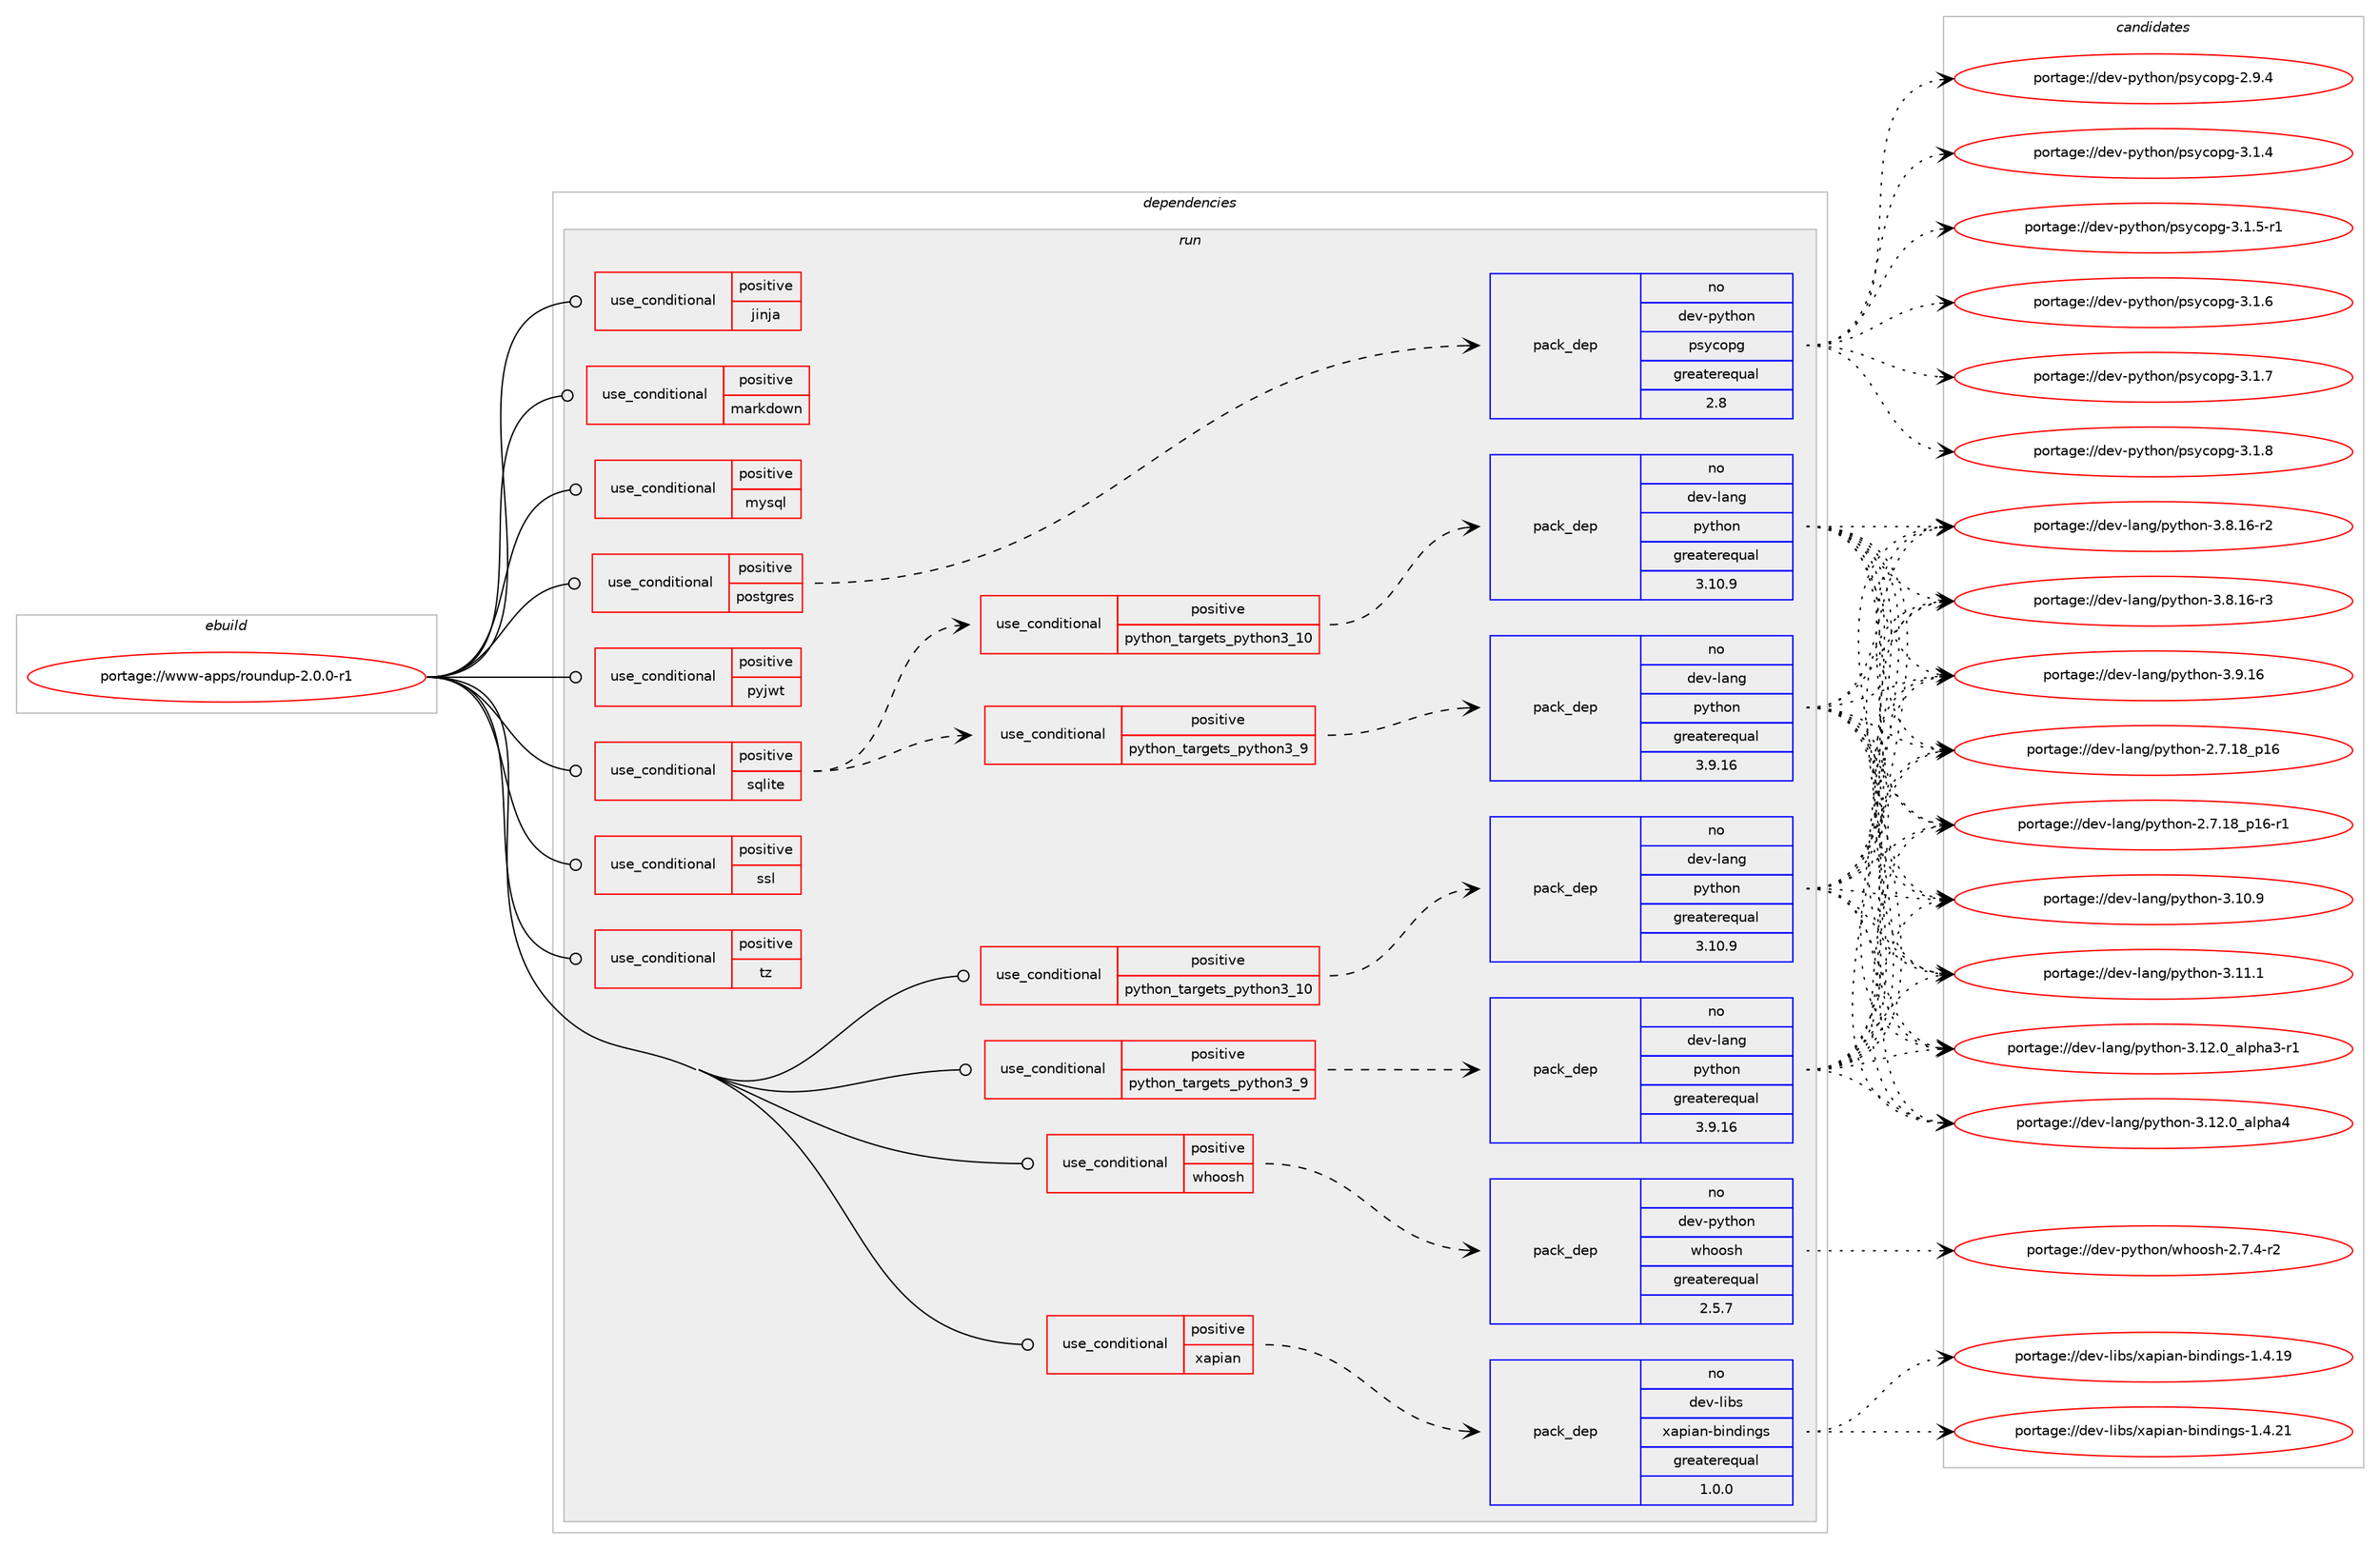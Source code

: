 digraph prolog {

# *************
# Graph options
# *************

newrank=true;
concentrate=true;
compound=true;
graph [rankdir=LR,fontname=Helvetica,fontsize=10,ranksep=1.5];#, ranksep=2.5, nodesep=0.2];
edge  [arrowhead=vee];
node  [fontname=Helvetica,fontsize=10];

# **********
# The ebuild
# **********

subgraph cluster_leftcol {
color=gray;
rank=same;
label=<<i>ebuild</i>>;
id [label="portage://www-apps/roundup-2.0.0-r1", color=red, width=4, href="../www-apps/roundup-2.0.0-r1.svg"];
}

# ****************
# The dependencies
# ****************

subgraph cluster_midcol {
color=gray;
label=<<i>dependencies</i>>;
subgraph cluster_compile {
fillcolor="#eeeeee";
style=filled;
label=<<i>compile</i>>;
}
subgraph cluster_compileandrun {
fillcolor="#eeeeee";
style=filled;
label=<<i>compile and run</i>>;
}
subgraph cluster_run {
fillcolor="#eeeeee";
style=filled;
label=<<i>run</i>>;
subgraph cond5267 {
dependency8433 [label=<<TABLE BORDER="0" CELLBORDER="1" CELLSPACING="0" CELLPADDING="4"><TR><TD ROWSPAN="3" CELLPADDING="10">use_conditional</TD></TR><TR><TD>positive</TD></TR><TR><TD>jinja</TD></TR></TABLE>>, shape=none, color=red];
# *** BEGIN UNKNOWN DEPENDENCY TYPE (TODO) ***
# dependency8433 -> package_dependency(portage://www-apps/roundup-2.0.0-r1,run,no,dev-python,jinja,none,[,,],[],[use(optenable(python_targets_python3_9),negative),use(optenable(python_targets_python3_10),negative)])
# *** END UNKNOWN DEPENDENCY TYPE (TODO) ***

}
id:e -> dependency8433:w [weight=20,style="solid",arrowhead="odot"];
subgraph cond5268 {
dependency8434 [label=<<TABLE BORDER="0" CELLBORDER="1" CELLSPACING="0" CELLPADDING="4"><TR><TD ROWSPAN="3" CELLPADDING="10">use_conditional</TD></TR><TR><TD>positive</TD></TR><TR><TD>markdown</TD></TR></TABLE>>, shape=none, color=red];
# *** BEGIN UNKNOWN DEPENDENCY TYPE (TODO) ***
# dependency8434 -> package_dependency(portage://www-apps/roundup-2.0.0-r1,run,no,dev-python,markdown,none,[,,],[],[use(optenable(python_targets_python3_9),negative),use(optenable(python_targets_python3_10),negative)])
# *** END UNKNOWN DEPENDENCY TYPE (TODO) ***

# *** BEGIN UNKNOWN DEPENDENCY TYPE (TODO) ***
# dependency8434 -> package_dependency(portage://www-apps/roundup-2.0.0-r1,run,no,dev-python,markdown2,none,[,,],[],[use(optenable(python_targets_python3_9),negative),use(optenable(python_targets_python3_10),negative)])
# *** END UNKNOWN DEPENDENCY TYPE (TODO) ***

# *** BEGIN UNKNOWN DEPENDENCY TYPE (TODO) ***
# dependency8434 -> package_dependency(portage://www-apps/roundup-2.0.0-r1,run,no,dev-python,mistune,none,[,,],[],[use(optenable(python_targets_python3_9),negative),use(optenable(python_targets_python3_10),negative)])
# *** END UNKNOWN DEPENDENCY TYPE (TODO) ***

}
id:e -> dependency8434:w [weight=20,style="solid",arrowhead="odot"];
subgraph cond5269 {
dependency8435 [label=<<TABLE BORDER="0" CELLBORDER="1" CELLSPACING="0" CELLPADDING="4"><TR><TD ROWSPAN="3" CELLPADDING="10">use_conditional</TD></TR><TR><TD>positive</TD></TR><TR><TD>mysql</TD></TR></TABLE>>, shape=none, color=red];
# *** BEGIN UNKNOWN DEPENDENCY TYPE (TODO) ***
# dependency8435 -> package_dependency(portage://www-apps/roundup-2.0.0-r1,run,no,dev-python,mysqlclient,none,[,,],[],[use(optenable(python_targets_python3_9),negative),use(optenable(python_targets_python3_10),negative)])
# *** END UNKNOWN DEPENDENCY TYPE (TODO) ***

}
id:e -> dependency8435:w [weight=20,style="solid",arrowhead="odot"];
subgraph cond5270 {
dependency8436 [label=<<TABLE BORDER="0" CELLBORDER="1" CELLSPACING="0" CELLPADDING="4"><TR><TD ROWSPAN="3" CELLPADDING="10">use_conditional</TD></TR><TR><TD>positive</TD></TR><TR><TD>postgres</TD></TR></TABLE>>, shape=none, color=red];
subgraph pack3051 {
dependency8437 [label=<<TABLE BORDER="0" CELLBORDER="1" CELLSPACING="0" CELLPADDING="4" WIDTH="220"><TR><TD ROWSPAN="6" CELLPADDING="30">pack_dep</TD></TR><TR><TD WIDTH="110">no</TD></TR><TR><TD>dev-python</TD></TR><TR><TD>psycopg</TD></TR><TR><TD>greaterequal</TD></TR><TR><TD>2.8</TD></TR></TABLE>>, shape=none, color=blue];
}
dependency8436:e -> dependency8437:w [weight=20,style="dashed",arrowhead="vee"];
}
id:e -> dependency8436:w [weight=20,style="solid",arrowhead="odot"];
subgraph cond5271 {
dependency8438 [label=<<TABLE BORDER="0" CELLBORDER="1" CELLSPACING="0" CELLPADDING="4"><TR><TD ROWSPAN="3" CELLPADDING="10">use_conditional</TD></TR><TR><TD>positive</TD></TR><TR><TD>pyjwt</TD></TR></TABLE>>, shape=none, color=red];
# *** BEGIN UNKNOWN DEPENDENCY TYPE (TODO) ***
# dependency8438 -> package_dependency(portage://www-apps/roundup-2.0.0-r1,run,no,dev-python,pyjwt,none,[,,],[],[use(optenable(python_targets_python3_9),negative),use(optenable(python_targets_python3_10),negative)])
# *** END UNKNOWN DEPENDENCY TYPE (TODO) ***

}
id:e -> dependency8438:w [weight=20,style="solid",arrowhead="odot"];
subgraph cond5272 {
dependency8439 [label=<<TABLE BORDER="0" CELLBORDER="1" CELLSPACING="0" CELLPADDING="4"><TR><TD ROWSPAN="3" CELLPADDING="10">use_conditional</TD></TR><TR><TD>positive</TD></TR><TR><TD>python_targets_python3_10</TD></TR></TABLE>>, shape=none, color=red];
subgraph pack3052 {
dependency8440 [label=<<TABLE BORDER="0" CELLBORDER="1" CELLSPACING="0" CELLPADDING="4" WIDTH="220"><TR><TD ROWSPAN="6" CELLPADDING="30">pack_dep</TD></TR><TR><TD WIDTH="110">no</TD></TR><TR><TD>dev-lang</TD></TR><TR><TD>python</TD></TR><TR><TD>greaterequal</TD></TR><TR><TD>3.10.9</TD></TR></TABLE>>, shape=none, color=blue];
}
dependency8439:e -> dependency8440:w [weight=20,style="dashed",arrowhead="vee"];
}
id:e -> dependency8439:w [weight=20,style="solid",arrowhead="odot"];
subgraph cond5273 {
dependency8441 [label=<<TABLE BORDER="0" CELLBORDER="1" CELLSPACING="0" CELLPADDING="4"><TR><TD ROWSPAN="3" CELLPADDING="10">use_conditional</TD></TR><TR><TD>positive</TD></TR><TR><TD>python_targets_python3_9</TD></TR></TABLE>>, shape=none, color=red];
subgraph pack3053 {
dependency8442 [label=<<TABLE BORDER="0" CELLBORDER="1" CELLSPACING="0" CELLPADDING="4" WIDTH="220"><TR><TD ROWSPAN="6" CELLPADDING="30">pack_dep</TD></TR><TR><TD WIDTH="110">no</TD></TR><TR><TD>dev-lang</TD></TR><TR><TD>python</TD></TR><TR><TD>greaterequal</TD></TR><TR><TD>3.9.16</TD></TR></TABLE>>, shape=none, color=blue];
}
dependency8441:e -> dependency8442:w [weight=20,style="dashed",arrowhead="vee"];
}
id:e -> dependency8441:w [weight=20,style="solid",arrowhead="odot"];
subgraph cond5274 {
dependency8443 [label=<<TABLE BORDER="0" CELLBORDER="1" CELLSPACING="0" CELLPADDING="4"><TR><TD ROWSPAN="3" CELLPADDING="10">use_conditional</TD></TR><TR><TD>positive</TD></TR><TR><TD>sqlite</TD></TR></TABLE>>, shape=none, color=red];
subgraph cond5275 {
dependency8444 [label=<<TABLE BORDER="0" CELLBORDER="1" CELLSPACING="0" CELLPADDING="4"><TR><TD ROWSPAN="3" CELLPADDING="10">use_conditional</TD></TR><TR><TD>positive</TD></TR><TR><TD>python_targets_python3_9</TD></TR></TABLE>>, shape=none, color=red];
subgraph pack3054 {
dependency8445 [label=<<TABLE BORDER="0" CELLBORDER="1" CELLSPACING="0" CELLPADDING="4" WIDTH="220"><TR><TD ROWSPAN="6" CELLPADDING="30">pack_dep</TD></TR><TR><TD WIDTH="110">no</TD></TR><TR><TD>dev-lang</TD></TR><TR><TD>python</TD></TR><TR><TD>greaterequal</TD></TR><TR><TD>3.9.16</TD></TR></TABLE>>, shape=none, color=blue];
}
dependency8444:e -> dependency8445:w [weight=20,style="dashed",arrowhead="vee"];
}
dependency8443:e -> dependency8444:w [weight=20,style="dashed",arrowhead="vee"];
subgraph cond5276 {
dependency8446 [label=<<TABLE BORDER="0" CELLBORDER="1" CELLSPACING="0" CELLPADDING="4"><TR><TD ROWSPAN="3" CELLPADDING="10">use_conditional</TD></TR><TR><TD>positive</TD></TR><TR><TD>python_targets_python3_10</TD></TR></TABLE>>, shape=none, color=red];
subgraph pack3055 {
dependency8447 [label=<<TABLE BORDER="0" CELLBORDER="1" CELLSPACING="0" CELLPADDING="4" WIDTH="220"><TR><TD ROWSPAN="6" CELLPADDING="30">pack_dep</TD></TR><TR><TD WIDTH="110">no</TD></TR><TR><TD>dev-lang</TD></TR><TR><TD>python</TD></TR><TR><TD>greaterequal</TD></TR><TR><TD>3.10.9</TD></TR></TABLE>>, shape=none, color=blue];
}
dependency8446:e -> dependency8447:w [weight=20,style="dashed",arrowhead="vee"];
}
dependency8443:e -> dependency8446:w [weight=20,style="dashed",arrowhead="vee"];
}
id:e -> dependency8443:w [weight=20,style="solid",arrowhead="odot"];
subgraph cond5277 {
dependency8448 [label=<<TABLE BORDER="0" CELLBORDER="1" CELLSPACING="0" CELLPADDING="4"><TR><TD ROWSPAN="3" CELLPADDING="10">use_conditional</TD></TR><TR><TD>positive</TD></TR><TR><TD>ssl</TD></TR></TABLE>>, shape=none, color=red];
# *** BEGIN UNKNOWN DEPENDENCY TYPE (TODO) ***
# dependency8448 -> package_dependency(portage://www-apps/roundup-2.0.0-r1,run,no,dev-python,pyopenssl,none,[,,],[],[use(optenable(python_targets_python3_9),negative),use(optenable(python_targets_python3_10),negative)])
# *** END UNKNOWN DEPENDENCY TYPE (TODO) ***

}
id:e -> dependency8448:w [weight=20,style="solid",arrowhead="odot"];
subgraph cond5278 {
dependency8449 [label=<<TABLE BORDER="0" CELLBORDER="1" CELLSPACING="0" CELLPADDING="4"><TR><TD ROWSPAN="3" CELLPADDING="10">use_conditional</TD></TR><TR><TD>positive</TD></TR><TR><TD>tz</TD></TR></TABLE>>, shape=none, color=red];
# *** BEGIN UNKNOWN DEPENDENCY TYPE (TODO) ***
# dependency8449 -> package_dependency(portage://www-apps/roundup-2.0.0-r1,run,no,dev-python,pytz,none,[,,],[],[use(optenable(python_targets_python3_9),negative),use(optenable(python_targets_python3_10),negative)])
# *** END UNKNOWN DEPENDENCY TYPE (TODO) ***

}
id:e -> dependency8449:w [weight=20,style="solid",arrowhead="odot"];
subgraph cond5279 {
dependency8450 [label=<<TABLE BORDER="0" CELLBORDER="1" CELLSPACING="0" CELLPADDING="4"><TR><TD ROWSPAN="3" CELLPADDING="10">use_conditional</TD></TR><TR><TD>positive</TD></TR><TR><TD>whoosh</TD></TR></TABLE>>, shape=none, color=red];
subgraph pack3056 {
dependency8451 [label=<<TABLE BORDER="0" CELLBORDER="1" CELLSPACING="0" CELLPADDING="4" WIDTH="220"><TR><TD ROWSPAN="6" CELLPADDING="30">pack_dep</TD></TR><TR><TD WIDTH="110">no</TD></TR><TR><TD>dev-python</TD></TR><TR><TD>whoosh</TD></TR><TR><TD>greaterequal</TD></TR><TR><TD>2.5.7</TD></TR></TABLE>>, shape=none, color=blue];
}
dependency8450:e -> dependency8451:w [weight=20,style="dashed",arrowhead="vee"];
}
id:e -> dependency8450:w [weight=20,style="solid",arrowhead="odot"];
subgraph cond5280 {
dependency8452 [label=<<TABLE BORDER="0" CELLBORDER="1" CELLSPACING="0" CELLPADDING="4"><TR><TD ROWSPAN="3" CELLPADDING="10">use_conditional</TD></TR><TR><TD>positive</TD></TR><TR><TD>xapian</TD></TR></TABLE>>, shape=none, color=red];
subgraph pack3057 {
dependency8453 [label=<<TABLE BORDER="0" CELLBORDER="1" CELLSPACING="0" CELLPADDING="4" WIDTH="220"><TR><TD ROWSPAN="6" CELLPADDING="30">pack_dep</TD></TR><TR><TD WIDTH="110">no</TD></TR><TR><TD>dev-libs</TD></TR><TR><TD>xapian-bindings</TD></TR><TR><TD>greaterequal</TD></TR><TR><TD>1.0.0</TD></TR></TABLE>>, shape=none, color=blue];
}
dependency8452:e -> dependency8453:w [weight=20,style="dashed",arrowhead="vee"];
}
id:e -> dependency8452:w [weight=20,style="solid",arrowhead="odot"];
}
}

# **************
# The candidates
# **************

subgraph cluster_choices {
rank=same;
color=gray;
label=<<i>candidates</i>>;

subgraph choice3051 {
color=black;
nodesep=1;
choice100101118451121211161041111104711211512199111112103455046574652 [label="portage://dev-python/psycopg-2.9.4", color=red, width=4,href="../dev-python/psycopg-2.9.4.svg"];
choice100101118451121211161041111104711211512199111112103455146494652 [label="portage://dev-python/psycopg-3.1.4", color=red, width=4,href="../dev-python/psycopg-3.1.4.svg"];
choice1001011184511212111610411111047112115121991111121034551464946534511449 [label="portage://dev-python/psycopg-3.1.5-r1", color=red, width=4,href="../dev-python/psycopg-3.1.5-r1.svg"];
choice100101118451121211161041111104711211512199111112103455146494654 [label="portage://dev-python/psycopg-3.1.6", color=red, width=4,href="../dev-python/psycopg-3.1.6.svg"];
choice100101118451121211161041111104711211512199111112103455146494655 [label="portage://dev-python/psycopg-3.1.7", color=red, width=4,href="../dev-python/psycopg-3.1.7.svg"];
choice100101118451121211161041111104711211512199111112103455146494656 [label="portage://dev-python/psycopg-3.1.8", color=red, width=4,href="../dev-python/psycopg-3.1.8.svg"];
dependency8437:e -> choice100101118451121211161041111104711211512199111112103455046574652:w [style=dotted,weight="100"];
dependency8437:e -> choice100101118451121211161041111104711211512199111112103455146494652:w [style=dotted,weight="100"];
dependency8437:e -> choice1001011184511212111610411111047112115121991111121034551464946534511449:w [style=dotted,weight="100"];
dependency8437:e -> choice100101118451121211161041111104711211512199111112103455146494654:w [style=dotted,weight="100"];
dependency8437:e -> choice100101118451121211161041111104711211512199111112103455146494655:w [style=dotted,weight="100"];
dependency8437:e -> choice100101118451121211161041111104711211512199111112103455146494656:w [style=dotted,weight="100"];
}
subgraph choice3052 {
color=black;
nodesep=1;
choice10010111845108971101034711212111610411111045504655464956951124954 [label="portage://dev-lang/python-2.7.18_p16", color=red, width=4,href="../dev-lang/python-2.7.18_p16.svg"];
choice100101118451089711010347112121116104111110455046554649569511249544511449 [label="portage://dev-lang/python-2.7.18_p16-r1", color=red, width=4,href="../dev-lang/python-2.7.18_p16-r1.svg"];
choice10010111845108971101034711212111610411111045514649484657 [label="portage://dev-lang/python-3.10.9", color=red, width=4,href="../dev-lang/python-3.10.9.svg"];
choice10010111845108971101034711212111610411111045514649494649 [label="portage://dev-lang/python-3.11.1", color=red, width=4,href="../dev-lang/python-3.11.1.svg"];
choice10010111845108971101034711212111610411111045514649504648959710811210497514511449 [label="portage://dev-lang/python-3.12.0_alpha3-r1", color=red, width=4,href="../dev-lang/python-3.12.0_alpha3-r1.svg"];
choice1001011184510897110103471121211161041111104551464950464895971081121049752 [label="portage://dev-lang/python-3.12.0_alpha4", color=red, width=4,href="../dev-lang/python-3.12.0_alpha4.svg"];
choice100101118451089711010347112121116104111110455146564649544511450 [label="portage://dev-lang/python-3.8.16-r2", color=red, width=4,href="../dev-lang/python-3.8.16-r2.svg"];
choice100101118451089711010347112121116104111110455146564649544511451 [label="portage://dev-lang/python-3.8.16-r3", color=red, width=4,href="../dev-lang/python-3.8.16-r3.svg"];
choice10010111845108971101034711212111610411111045514657464954 [label="portage://dev-lang/python-3.9.16", color=red, width=4,href="../dev-lang/python-3.9.16.svg"];
dependency8440:e -> choice10010111845108971101034711212111610411111045504655464956951124954:w [style=dotted,weight="100"];
dependency8440:e -> choice100101118451089711010347112121116104111110455046554649569511249544511449:w [style=dotted,weight="100"];
dependency8440:e -> choice10010111845108971101034711212111610411111045514649484657:w [style=dotted,weight="100"];
dependency8440:e -> choice10010111845108971101034711212111610411111045514649494649:w [style=dotted,weight="100"];
dependency8440:e -> choice10010111845108971101034711212111610411111045514649504648959710811210497514511449:w [style=dotted,weight="100"];
dependency8440:e -> choice1001011184510897110103471121211161041111104551464950464895971081121049752:w [style=dotted,weight="100"];
dependency8440:e -> choice100101118451089711010347112121116104111110455146564649544511450:w [style=dotted,weight="100"];
dependency8440:e -> choice100101118451089711010347112121116104111110455146564649544511451:w [style=dotted,weight="100"];
dependency8440:e -> choice10010111845108971101034711212111610411111045514657464954:w [style=dotted,weight="100"];
}
subgraph choice3053 {
color=black;
nodesep=1;
choice10010111845108971101034711212111610411111045504655464956951124954 [label="portage://dev-lang/python-2.7.18_p16", color=red, width=4,href="../dev-lang/python-2.7.18_p16.svg"];
choice100101118451089711010347112121116104111110455046554649569511249544511449 [label="portage://dev-lang/python-2.7.18_p16-r1", color=red, width=4,href="../dev-lang/python-2.7.18_p16-r1.svg"];
choice10010111845108971101034711212111610411111045514649484657 [label="portage://dev-lang/python-3.10.9", color=red, width=4,href="../dev-lang/python-3.10.9.svg"];
choice10010111845108971101034711212111610411111045514649494649 [label="portage://dev-lang/python-3.11.1", color=red, width=4,href="../dev-lang/python-3.11.1.svg"];
choice10010111845108971101034711212111610411111045514649504648959710811210497514511449 [label="portage://dev-lang/python-3.12.0_alpha3-r1", color=red, width=4,href="../dev-lang/python-3.12.0_alpha3-r1.svg"];
choice1001011184510897110103471121211161041111104551464950464895971081121049752 [label="portage://dev-lang/python-3.12.0_alpha4", color=red, width=4,href="../dev-lang/python-3.12.0_alpha4.svg"];
choice100101118451089711010347112121116104111110455146564649544511450 [label="portage://dev-lang/python-3.8.16-r2", color=red, width=4,href="../dev-lang/python-3.8.16-r2.svg"];
choice100101118451089711010347112121116104111110455146564649544511451 [label="portage://dev-lang/python-3.8.16-r3", color=red, width=4,href="../dev-lang/python-3.8.16-r3.svg"];
choice10010111845108971101034711212111610411111045514657464954 [label="portage://dev-lang/python-3.9.16", color=red, width=4,href="../dev-lang/python-3.9.16.svg"];
dependency8442:e -> choice10010111845108971101034711212111610411111045504655464956951124954:w [style=dotted,weight="100"];
dependency8442:e -> choice100101118451089711010347112121116104111110455046554649569511249544511449:w [style=dotted,weight="100"];
dependency8442:e -> choice10010111845108971101034711212111610411111045514649484657:w [style=dotted,weight="100"];
dependency8442:e -> choice10010111845108971101034711212111610411111045514649494649:w [style=dotted,weight="100"];
dependency8442:e -> choice10010111845108971101034711212111610411111045514649504648959710811210497514511449:w [style=dotted,weight="100"];
dependency8442:e -> choice1001011184510897110103471121211161041111104551464950464895971081121049752:w [style=dotted,weight="100"];
dependency8442:e -> choice100101118451089711010347112121116104111110455146564649544511450:w [style=dotted,weight="100"];
dependency8442:e -> choice100101118451089711010347112121116104111110455146564649544511451:w [style=dotted,weight="100"];
dependency8442:e -> choice10010111845108971101034711212111610411111045514657464954:w [style=dotted,weight="100"];
}
subgraph choice3054 {
color=black;
nodesep=1;
choice10010111845108971101034711212111610411111045504655464956951124954 [label="portage://dev-lang/python-2.7.18_p16", color=red, width=4,href="../dev-lang/python-2.7.18_p16.svg"];
choice100101118451089711010347112121116104111110455046554649569511249544511449 [label="portage://dev-lang/python-2.7.18_p16-r1", color=red, width=4,href="../dev-lang/python-2.7.18_p16-r1.svg"];
choice10010111845108971101034711212111610411111045514649484657 [label="portage://dev-lang/python-3.10.9", color=red, width=4,href="../dev-lang/python-3.10.9.svg"];
choice10010111845108971101034711212111610411111045514649494649 [label="portage://dev-lang/python-3.11.1", color=red, width=4,href="../dev-lang/python-3.11.1.svg"];
choice10010111845108971101034711212111610411111045514649504648959710811210497514511449 [label="portage://dev-lang/python-3.12.0_alpha3-r1", color=red, width=4,href="../dev-lang/python-3.12.0_alpha3-r1.svg"];
choice1001011184510897110103471121211161041111104551464950464895971081121049752 [label="portage://dev-lang/python-3.12.0_alpha4", color=red, width=4,href="../dev-lang/python-3.12.0_alpha4.svg"];
choice100101118451089711010347112121116104111110455146564649544511450 [label="portage://dev-lang/python-3.8.16-r2", color=red, width=4,href="../dev-lang/python-3.8.16-r2.svg"];
choice100101118451089711010347112121116104111110455146564649544511451 [label="portage://dev-lang/python-3.8.16-r3", color=red, width=4,href="../dev-lang/python-3.8.16-r3.svg"];
choice10010111845108971101034711212111610411111045514657464954 [label="portage://dev-lang/python-3.9.16", color=red, width=4,href="../dev-lang/python-3.9.16.svg"];
dependency8445:e -> choice10010111845108971101034711212111610411111045504655464956951124954:w [style=dotted,weight="100"];
dependency8445:e -> choice100101118451089711010347112121116104111110455046554649569511249544511449:w [style=dotted,weight="100"];
dependency8445:e -> choice10010111845108971101034711212111610411111045514649484657:w [style=dotted,weight="100"];
dependency8445:e -> choice10010111845108971101034711212111610411111045514649494649:w [style=dotted,weight="100"];
dependency8445:e -> choice10010111845108971101034711212111610411111045514649504648959710811210497514511449:w [style=dotted,weight="100"];
dependency8445:e -> choice1001011184510897110103471121211161041111104551464950464895971081121049752:w [style=dotted,weight="100"];
dependency8445:e -> choice100101118451089711010347112121116104111110455146564649544511450:w [style=dotted,weight="100"];
dependency8445:e -> choice100101118451089711010347112121116104111110455146564649544511451:w [style=dotted,weight="100"];
dependency8445:e -> choice10010111845108971101034711212111610411111045514657464954:w [style=dotted,weight="100"];
}
subgraph choice3055 {
color=black;
nodesep=1;
choice10010111845108971101034711212111610411111045504655464956951124954 [label="portage://dev-lang/python-2.7.18_p16", color=red, width=4,href="../dev-lang/python-2.7.18_p16.svg"];
choice100101118451089711010347112121116104111110455046554649569511249544511449 [label="portage://dev-lang/python-2.7.18_p16-r1", color=red, width=4,href="../dev-lang/python-2.7.18_p16-r1.svg"];
choice10010111845108971101034711212111610411111045514649484657 [label="portage://dev-lang/python-3.10.9", color=red, width=4,href="../dev-lang/python-3.10.9.svg"];
choice10010111845108971101034711212111610411111045514649494649 [label="portage://dev-lang/python-3.11.1", color=red, width=4,href="../dev-lang/python-3.11.1.svg"];
choice10010111845108971101034711212111610411111045514649504648959710811210497514511449 [label="portage://dev-lang/python-3.12.0_alpha3-r1", color=red, width=4,href="../dev-lang/python-3.12.0_alpha3-r1.svg"];
choice1001011184510897110103471121211161041111104551464950464895971081121049752 [label="portage://dev-lang/python-3.12.0_alpha4", color=red, width=4,href="../dev-lang/python-3.12.0_alpha4.svg"];
choice100101118451089711010347112121116104111110455146564649544511450 [label="portage://dev-lang/python-3.8.16-r2", color=red, width=4,href="../dev-lang/python-3.8.16-r2.svg"];
choice100101118451089711010347112121116104111110455146564649544511451 [label="portage://dev-lang/python-3.8.16-r3", color=red, width=4,href="../dev-lang/python-3.8.16-r3.svg"];
choice10010111845108971101034711212111610411111045514657464954 [label="portage://dev-lang/python-3.9.16", color=red, width=4,href="../dev-lang/python-3.9.16.svg"];
dependency8447:e -> choice10010111845108971101034711212111610411111045504655464956951124954:w [style=dotted,weight="100"];
dependency8447:e -> choice100101118451089711010347112121116104111110455046554649569511249544511449:w [style=dotted,weight="100"];
dependency8447:e -> choice10010111845108971101034711212111610411111045514649484657:w [style=dotted,weight="100"];
dependency8447:e -> choice10010111845108971101034711212111610411111045514649494649:w [style=dotted,weight="100"];
dependency8447:e -> choice10010111845108971101034711212111610411111045514649504648959710811210497514511449:w [style=dotted,weight="100"];
dependency8447:e -> choice1001011184510897110103471121211161041111104551464950464895971081121049752:w [style=dotted,weight="100"];
dependency8447:e -> choice100101118451089711010347112121116104111110455146564649544511450:w [style=dotted,weight="100"];
dependency8447:e -> choice100101118451089711010347112121116104111110455146564649544511451:w [style=dotted,weight="100"];
dependency8447:e -> choice10010111845108971101034711212111610411111045514657464954:w [style=dotted,weight="100"];
}
subgraph choice3056 {
color=black;
nodesep=1;
choice10010111845112121116104111110471191041111111151044550465546524511450 [label="portage://dev-python/whoosh-2.7.4-r2", color=red, width=4,href="../dev-python/whoosh-2.7.4-r2.svg"];
dependency8451:e -> choice10010111845112121116104111110471191041111111151044550465546524511450:w [style=dotted,weight="100"];
}
subgraph choice3057 {
color=black;
nodesep=1;
choice1001011184510810598115471209711210597110459810511010010511010311545494652464957 [label="portage://dev-libs/xapian-bindings-1.4.19", color=red, width=4,href="../dev-libs/xapian-bindings-1.4.19.svg"];
choice1001011184510810598115471209711210597110459810511010010511010311545494652465049 [label="portage://dev-libs/xapian-bindings-1.4.21", color=red, width=4,href="../dev-libs/xapian-bindings-1.4.21.svg"];
dependency8453:e -> choice1001011184510810598115471209711210597110459810511010010511010311545494652464957:w [style=dotted,weight="100"];
dependency8453:e -> choice1001011184510810598115471209711210597110459810511010010511010311545494652465049:w [style=dotted,weight="100"];
}
}

}
